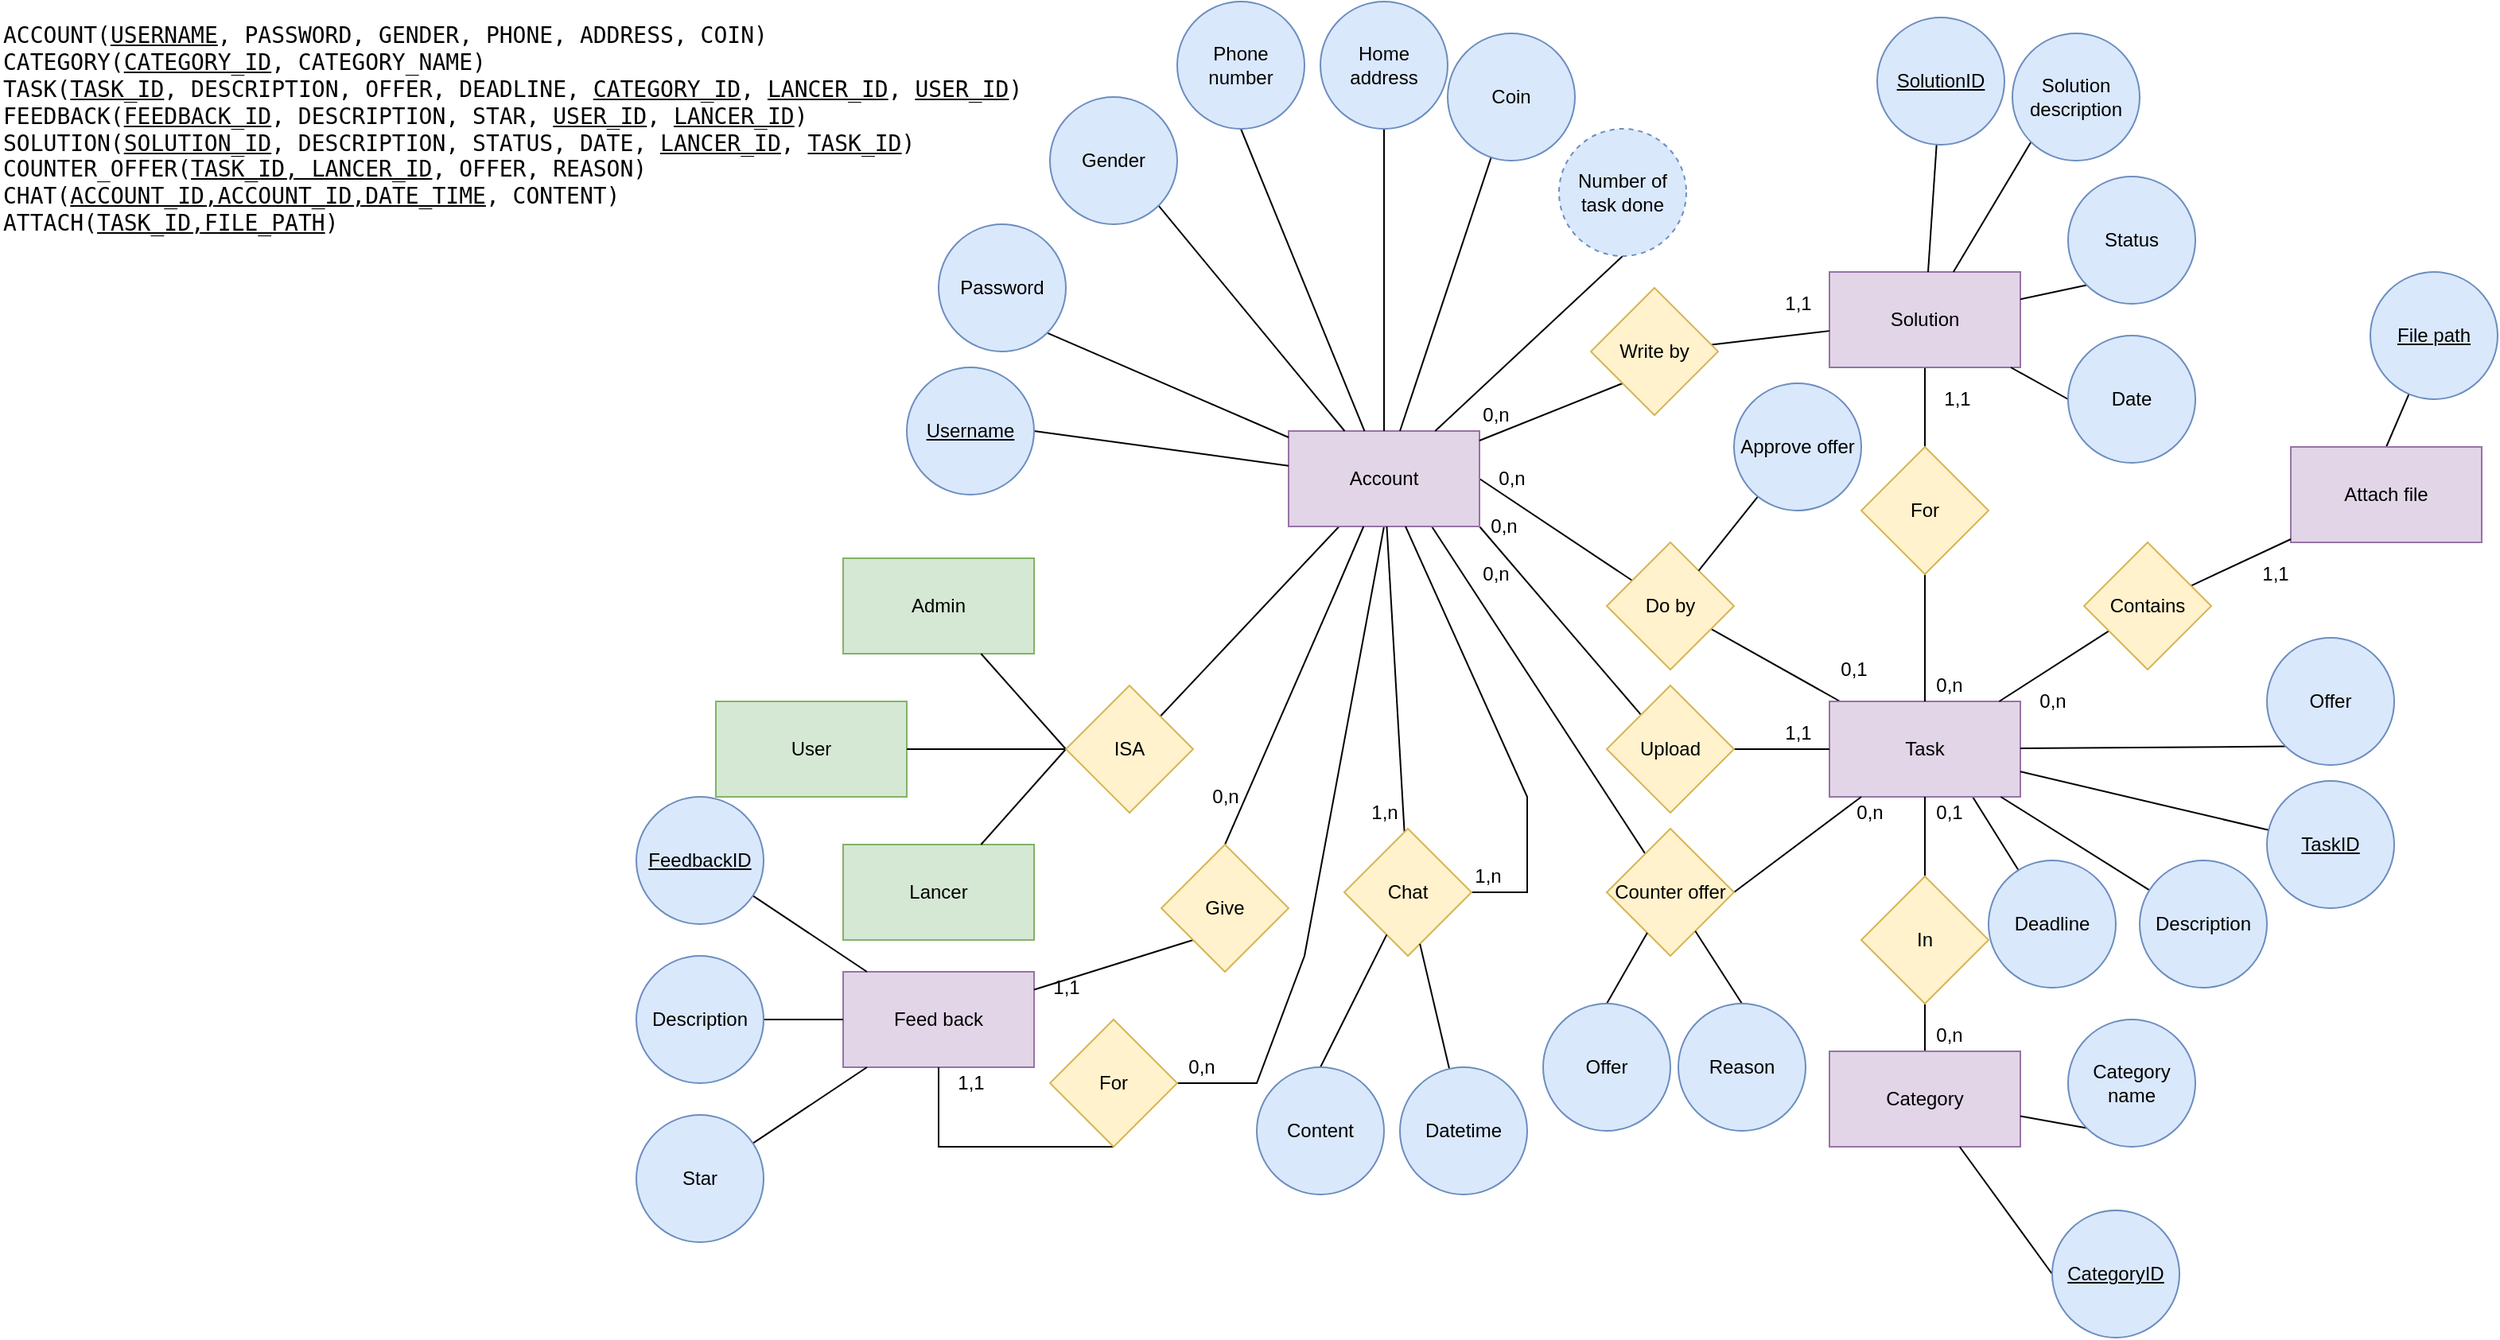 <mxfile version="13.5.1" type="device"><diagram id="R2lEEEUBdFMjLlhIrx00" name="Page-1"><mxGraphModel dx="2898" dy="1184" grid="1" gridSize="10" guides="1" tooltips="1" connect="1" arrows="1" fold="1" page="1" pageScale="1" pageWidth="850" pageHeight="1100" math="0" shadow="0" extFonts="Permanent Marker^https://fonts.googleapis.com/css?family=Permanent+Marker"><root><mxCell id="0"/><mxCell id="1" parent="0"/><mxCell id="bwsTUodTvdUp8kqjwRut-2" value="User" style="rounded=0;whiteSpace=wrap;html=1;fillColor=#d5e8d4;strokeColor=#82b366;" vertex="1" parent="1"><mxGeometry x="-350" y="560" width="120" height="60" as="geometry"/></mxCell><mxCell id="bwsTUodTvdUp8kqjwRut-3" value="Admin" style="rounded=0;whiteSpace=wrap;html=1;fillColor=#d5e8d4;strokeColor=#82b366;" vertex="1" parent="1"><mxGeometry x="-270" y="470" width="120" height="60" as="geometry"/></mxCell><mxCell id="bwsTUodTvdUp8kqjwRut-17" style="edgeStyle=none;rounded=0;orthogonalLoop=1;jettySize=auto;html=1;endArrow=none;endFill=0;" edge="1" parent="1" source="bwsTUodTvdUp8kqjwRut-4" target="bwsTUodTvdUp8kqjwRut-6"><mxGeometry relative="1" as="geometry"/></mxCell><mxCell id="bwsTUodTvdUp8kqjwRut-29" style="edgeStyle=none;rounded=0;orthogonalLoop=1;jettySize=auto;html=1;exitX=1;exitY=0.5;exitDx=0;exitDy=0;endArrow=none;endFill=0;" edge="1" parent="1" source="bwsTUodTvdUp8kqjwRut-4" target="bwsTUodTvdUp8kqjwRut-28"><mxGeometry relative="1" as="geometry"/></mxCell><mxCell id="bwsTUodTvdUp8kqjwRut-49" style="edgeStyle=none;rounded=0;orthogonalLoop=1;jettySize=auto;html=1;exitX=1;exitY=1;exitDx=0;exitDy=0;endArrow=none;endFill=0;" edge="1" parent="1" source="bwsTUodTvdUp8kqjwRut-4" target="bwsTUodTvdUp8kqjwRut-48"><mxGeometry relative="1" as="geometry"/></mxCell><mxCell id="bwsTUodTvdUp8kqjwRut-114" style="edgeStyle=none;rounded=0;orthogonalLoop=1;jettySize=auto;html=1;exitX=0.75;exitY=1;exitDx=0;exitDy=0;endArrow=none;endFill=0;" edge="1" parent="1" source="bwsTUodTvdUp8kqjwRut-4" target="bwsTUodTvdUp8kqjwRut-51"><mxGeometry relative="1" as="geometry"/></mxCell><mxCell id="bwsTUodTvdUp8kqjwRut-120" style="edgeStyle=none;rounded=0;orthogonalLoop=1;jettySize=auto;html=1;exitX=0.5;exitY=1;exitDx=0;exitDy=0;endArrow=none;endFill=0;" edge="1" parent="1" source="bwsTUodTvdUp8kqjwRut-4" target="bwsTUodTvdUp8kqjwRut-89"><mxGeometry relative="1" as="geometry"><Array as="points"><mxPoint x="20" y="720"/><mxPoint x="-10" y="800"/></Array></mxGeometry></mxCell><mxCell id="bwsTUodTvdUp8kqjwRut-4" value="Account" style="rounded=0;whiteSpace=wrap;html=1;fillColor=#e1d5e7;strokeColor=#9673a6;" vertex="1" parent="1"><mxGeometry x="10" y="390" width="120" height="60" as="geometry"/></mxCell><mxCell id="bwsTUodTvdUp8kqjwRut-5" value="Lancer" style="rounded=0;whiteSpace=wrap;html=1;fillColor=#d5e8d4;strokeColor=#82b366;" vertex="1" parent="1"><mxGeometry x="-270" y="650" width="120" height="60" as="geometry"/></mxCell><mxCell id="bwsTUodTvdUp8kqjwRut-34" style="edgeStyle=none;rounded=0;orthogonalLoop=1;jettySize=auto;html=1;exitX=0;exitY=0.5;exitDx=0;exitDy=0;endArrow=none;endFill=0;" edge="1" parent="1" source="bwsTUodTvdUp8kqjwRut-6" target="bwsTUodTvdUp8kqjwRut-3"><mxGeometry relative="1" as="geometry"/></mxCell><mxCell id="bwsTUodTvdUp8kqjwRut-35" style="edgeStyle=none;rounded=0;orthogonalLoop=1;jettySize=auto;html=1;exitX=0;exitY=0.5;exitDx=0;exitDy=0;endArrow=none;endFill=0;" edge="1" parent="1" source="bwsTUodTvdUp8kqjwRut-6" target="bwsTUodTvdUp8kqjwRut-2"><mxGeometry relative="1" as="geometry"/></mxCell><mxCell id="bwsTUodTvdUp8kqjwRut-36" style="edgeStyle=none;rounded=0;orthogonalLoop=1;jettySize=auto;html=1;exitX=0;exitY=0.5;exitDx=0;exitDy=0;endArrow=none;endFill=0;" edge="1" parent="1" source="bwsTUodTvdUp8kqjwRut-6" target="bwsTUodTvdUp8kqjwRut-5"><mxGeometry relative="1" as="geometry"/></mxCell><mxCell id="bwsTUodTvdUp8kqjwRut-6" value="ISA" style="rhombus;whiteSpace=wrap;html=1;fillColor=#fff2cc;strokeColor=#d6b656;" vertex="1" parent="1"><mxGeometry x="-130" y="550" width="80" height="80" as="geometry"/></mxCell><mxCell id="bwsTUodTvdUp8kqjwRut-113" style="edgeStyle=none;rounded=0;orthogonalLoop=1;jettySize=auto;html=1;exitX=1;exitY=0.5;exitDx=0;exitDy=0;endArrow=none;endFill=0;" edge="1" parent="1" source="bwsTUodTvdUp8kqjwRut-7" target="bwsTUodTvdUp8kqjwRut-4"><mxGeometry relative="1" as="geometry"/></mxCell><mxCell id="bwsTUodTvdUp8kqjwRut-7" value="Username" style="ellipse;whiteSpace=wrap;html=1;aspect=fixed;fontStyle=4;fillColor=#dae8fc;strokeColor=#6c8ebf;" vertex="1" parent="1"><mxGeometry x="-230" y="350" width="80" height="80" as="geometry"/></mxCell><mxCell id="bwsTUodTvdUp8kqjwRut-13" style="edgeStyle=none;rounded=0;orthogonalLoop=1;jettySize=auto;html=1;exitX=1;exitY=1;exitDx=0;exitDy=0;endArrow=none;endFill=0;" edge="1" parent="1" source="bwsTUodTvdUp8kqjwRut-8" target="bwsTUodTvdUp8kqjwRut-4"><mxGeometry relative="1" as="geometry"/></mxCell><mxCell id="bwsTUodTvdUp8kqjwRut-8" value="Password" style="ellipse;whiteSpace=wrap;html=1;aspect=fixed;fillColor=#dae8fc;strokeColor=#6c8ebf;" vertex="1" parent="1"><mxGeometry x="-210" y="260" width="80" height="80" as="geometry"/></mxCell><mxCell id="bwsTUodTvdUp8kqjwRut-125" style="edgeStyle=none;rounded=0;orthogonalLoop=1;jettySize=auto;html=1;exitX=0.5;exitY=0;exitDx=0;exitDy=0;endArrow=none;endFill=0;" edge="1" parent="1" source="bwsTUodTvdUp8kqjwRut-9" target="bwsTUodTvdUp8kqjwRut-4"><mxGeometry relative="1" as="geometry"/></mxCell><mxCell id="bwsTUodTvdUp8kqjwRut-9" value="Phone number" style="ellipse;whiteSpace=wrap;html=1;aspect=fixed;direction=west;fillColor=#dae8fc;strokeColor=#6c8ebf;" vertex="1" parent="1"><mxGeometry x="-60" y="120" width="80" height="80" as="geometry"/></mxCell><mxCell id="bwsTUodTvdUp8kqjwRut-112" style="edgeStyle=none;rounded=0;orthogonalLoop=1;jettySize=auto;html=1;exitX=0.5;exitY=1;exitDx=0;exitDy=0;endArrow=none;endFill=0;" edge="1" parent="1" source="bwsTUodTvdUp8kqjwRut-10" target="bwsTUodTvdUp8kqjwRut-4"><mxGeometry relative="1" as="geometry"/></mxCell><mxCell id="bwsTUodTvdUp8kqjwRut-10" value="Home address" style="ellipse;whiteSpace=wrap;html=1;aspect=fixed;fillColor=#dae8fc;strokeColor=#6c8ebf;" vertex="1" parent="1"><mxGeometry x="30" y="120" width="80" height="80" as="geometry"/></mxCell><mxCell id="bwsTUodTvdUp8kqjwRut-72" style="edgeStyle=none;rounded=0;orthogonalLoop=1;jettySize=auto;html=1;exitX=1;exitY=1;exitDx=0;exitDy=0;endArrow=none;endFill=0;" edge="1" parent="1" source="bwsTUodTvdUp8kqjwRut-11" target="bwsTUodTvdUp8kqjwRut-4"><mxGeometry relative="1" as="geometry"/></mxCell><mxCell id="bwsTUodTvdUp8kqjwRut-11" value="Gender" style="ellipse;whiteSpace=wrap;html=1;aspect=fixed;fillColor=#dae8fc;strokeColor=#6c8ebf;" vertex="1" parent="1"><mxGeometry x="-140" y="180" width="80" height="80" as="geometry"/></mxCell><mxCell id="bwsTUodTvdUp8kqjwRut-126" style="edgeStyle=none;rounded=0;orthogonalLoop=1;jettySize=auto;html=1;exitX=0.75;exitY=1;exitDx=0;exitDy=0;endArrow=none;endFill=0;" edge="1" parent="1" source="bwsTUodTvdUp8kqjwRut-26" target="bwsTUodTvdUp8kqjwRut-39"><mxGeometry relative="1" as="geometry"/></mxCell><mxCell id="bwsTUodTvdUp8kqjwRut-144" style="edgeStyle=none;rounded=0;orthogonalLoop=1;jettySize=auto;html=1;endArrow=none;endFill=0;" edge="1" parent="1" source="bwsTUodTvdUp8kqjwRut-26" target="bwsTUodTvdUp8kqjwRut-28"><mxGeometry relative="1" as="geometry"/></mxCell><mxCell id="bwsTUodTvdUp8kqjwRut-26" value="Task" style="rounded=0;whiteSpace=wrap;html=1;fillColor=#e1d5e7;strokeColor=#9673a6;" vertex="1" parent="1"><mxGeometry x="350" y="560" width="120" height="60" as="geometry"/></mxCell><mxCell id="bwsTUodTvdUp8kqjwRut-28" value="Do by" style="rhombus;whiteSpace=wrap;html=1;fillColor=#fff2cc;strokeColor=#d6b656;" vertex="1" parent="1"><mxGeometry x="210" y="460" width="80" height="80" as="geometry"/></mxCell><mxCell id="bwsTUodTvdUp8kqjwRut-43" style="edgeStyle=none;rounded=0;orthogonalLoop=1;jettySize=auto;html=1;exitX=0.5;exitY=1;exitDx=0;exitDy=0;endArrow=none;endFill=0;" edge="1" parent="1" source="bwsTUodTvdUp8kqjwRut-31" target="bwsTUodTvdUp8kqjwRut-41"><mxGeometry relative="1" as="geometry"/></mxCell><mxCell id="bwsTUodTvdUp8kqjwRut-100" style="edgeStyle=none;rounded=0;orthogonalLoop=1;jettySize=auto;html=1;exitX=0.5;exitY=0;exitDx=0;exitDy=0;endArrow=none;endFill=0;" edge="1" parent="1" source="bwsTUodTvdUp8kqjwRut-31" target="bwsTUodTvdUp8kqjwRut-26"><mxGeometry relative="1" as="geometry"/></mxCell><mxCell id="bwsTUodTvdUp8kqjwRut-31" value="In" style="rhombus;whiteSpace=wrap;html=1;fillColor=#fff2cc;strokeColor=#d6b656;" vertex="1" parent="1"><mxGeometry x="370" y="670" width="80" height="80" as="geometry"/></mxCell><mxCell id="bwsTUodTvdUp8kqjwRut-180" style="edgeStyle=none;rounded=0;orthogonalLoop=1;jettySize=auto;html=1;endArrow=none;endFill=0;" edge="1" parent="1" source="bwsTUodTvdUp8kqjwRut-33" target="bwsTUodTvdUp8kqjwRut-26"><mxGeometry relative="1" as="geometry"/></mxCell><mxCell id="bwsTUodTvdUp8kqjwRut-33" value="Description" style="ellipse;whiteSpace=wrap;html=1;aspect=fixed;fillColor=#dae8fc;strokeColor=#6c8ebf;" vertex="1" parent="1"><mxGeometry x="545" y="660" width="80" height="80" as="geometry"/></mxCell><mxCell id="bwsTUodTvdUp8kqjwRut-39" value="Deadline" style="ellipse;whiteSpace=wrap;html=1;aspect=fixed;fillColor=#dae8fc;strokeColor=#6c8ebf;" vertex="1" parent="1"><mxGeometry x="450" y="660" width="80" height="80" as="geometry"/></mxCell><mxCell id="bwsTUodTvdUp8kqjwRut-41" value="Category" style="rounded=0;whiteSpace=wrap;html=1;fillColor=#e1d5e7;strokeColor=#9673a6;" vertex="1" parent="1"><mxGeometry x="350" y="780" width="120" height="60" as="geometry"/></mxCell><mxCell id="bwsTUodTvdUp8kqjwRut-179" style="edgeStyle=none;rounded=0;orthogonalLoop=1;jettySize=auto;html=1;endArrow=none;endFill=0;" edge="1" parent="1" source="bwsTUodTvdUp8kqjwRut-44" target="bwsTUodTvdUp8kqjwRut-26"><mxGeometry relative="1" as="geometry"/></mxCell><mxCell id="bwsTUodTvdUp8kqjwRut-44" value="TaskID" style="ellipse;whiteSpace=wrap;html=1;aspect=fixed;fontStyle=4;fillColor=#dae8fc;strokeColor=#6c8ebf;" vertex="1" parent="1"><mxGeometry x="625" y="610" width="80" height="80" as="geometry"/></mxCell><mxCell id="bwsTUodTvdUp8kqjwRut-135" style="edgeStyle=none;rounded=0;orthogonalLoop=1;jettySize=auto;html=1;endArrow=none;endFill=0;" edge="1" parent="1" source="bwsTUodTvdUp8kqjwRut-46" target="bwsTUodTvdUp8kqjwRut-4"><mxGeometry relative="1" as="geometry"/></mxCell><mxCell id="bwsTUodTvdUp8kqjwRut-46" value="Coin" style="ellipse;whiteSpace=wrap;html=1;aspect=fixed;fillColor=#dae8fc;strokeColor=#6c8ebf;" vertex="1" parent="1"><mxGeometry x="110" y="140" width="80" height="80" as="geometry"/></mxCell><mxCell id="bwsTUodTvdUp8kqjwRut-50" style="edgeStyle=none;rounded=0;orthogonalLoop=1;jettySize=auto;html=1;exitX=1;exitY=0.5;exitDx=0;exitDy=0;endArrow=none;endFill=0;" edge="1" parent="1" source="bwsTUodTvdUp8kqjwRut-48" target="bwsTUodTvdUp8kqjwRut-26"><mxGeometry relative="1" as="geometry"/></mxCell><mxCell id="bwsTUodTvdUp8kqjwRut-48" value="Upload" style="rhombus;whiteSpace=wrap;html=1;fillColor=#fff2cc;strokeColor=#d6b656;" vertex="1" parent="1"><mxGeometry x="210" y="550" width="80" height="80" as="geometry"/></mxCell><mxCell id="bwsTUodTvdUp8kqjwRut-52" style="edgeStyle=none;rounded=0;orthogonalLoop=1;jettySize=auto;html=1;exitX=1;exitY=0.5;exitDx=0;exitDy=0;endArrow=none;endFill=0;" edge="1" parent="1" source="bwsTUodTvdUp8kqjwRut-51" target="bwsTUodTvdUp8kqjwRut-26"><mxGeometry relative="1" as="geometry"/></mxCell><mxCell id="bwsTUodTvdUp8kqjwRut-51" value="Counter offer" style="rhombus;whiteSpace=wrap;html=1;fillColor=#fff2cc;strokeColor=#d6b656;" vertex="1" parent="1"><mxGeometry x="210" y="640" width="80" height="80" as="geometry"/></mxCell><mxCell id="bwsTUodTvdUp8kqjwRut-58" style="edgeStyle=none;rounded=0;orthogonalLoop=1;jettySize=auto;html=1;exitX=0;exitY=0.5;exitDx=0;exitDy=0;endArrow=none;endFill=0;" edge="1" parent="1" source="bwsTUodTvdUp8kqjwRut-55" target="bwsTUodTvdUp8kqjwRut-41"><mxGeometry relative="1" as="geometry"/></mxCell><mxCell id="bwsTUodTvdUp8kqjwRut-55" value="CategoryID" style="ellipse;whiteSpace=wrap;html=1;aspect=fixed;fillColor=#dae8fc;strokeColor=#6c8ebf;fontStyle=4" vertex="1" parent="1"><mxGeometry x="490" y="880" width="80" height="80" as="geometry"/></mxCell><mxCell id="bwsTUodTvdUp8kqjwRut-57" style="edgeStyle=none;rounded=0;orthogonalLoop=1;jettySize=auto;html=1;exitX=0;exitY=1;exitDx=0;exitDy=0;endArrow=none;endFill=0;" edge="1" parent="1" source="bwsTUodTvdUp8kqjwRut-56" target="bwsTUodTvdUp8kqjwRut-41"><mxGeometry relative="1" as="geometry"/></mxCell><mxCell id="bwsTUodTvdUp8kqjwRut-56" value="Category name" style="ellipse;whiteSpace=wrap;html=1;aspect=fixed;fillColor=#dae8fc;strokeColor=#6c8ebf;" vertex="1" parent="1"><mxGeometry x="500" y="760" width="80" height="80" as="geometry"/></mxCell><mxCell id="bwsTUodTvdUp8kqjwRut-115" style="edgeStyle=none;rounded=0;orthogonalLoop=1;jettySize=auto;html=1;exitX=0.5;exitY=0;exitDx=0;exitDy=0;endArrow=none;endFill=0;" edge="1" parent="1" source="bwsTUodTvdUp8kqjwRut-64" target="bwsTUodTvdUp8kqjwRut-51"><mxGeometry relative="1" as="geometry"/></mxCell><mxCell id="bwsTUodTvdUp8kqjwRut-64" value="Offer" style="ellipse;whiteSpace=wrap;html=1;aspect=fixed;fontStyle=0;fillColor=#dae8fc;strokeColor=#6c8ebf;" vertex="1" parent="1"><mxGeometry x="170" y="750" width="80" height="80" as="geometry"/></mxCell><mxCell id="bwsTUodTvdUp8kqjwRut-103" style="edgeStyle=none;rounded=0;orthogonalLoop=1;jettySize=auto;html=1;exitX=0;exitY=1;exitDx=0;exitDy=0;endArrow=none;endFill=0;" edge="1" parent="1" source="bwsTUodTvdUp8kqjwRut-65" target="bwsTUodTvdUp8kqjwRut-26"><mxGeometry relative="1" as="geometry"/></mxCell><mxCell id="bwsTUodTvdUp8kqjwRut-65" value="Offer" style="ellipse;whiteSpace=wrap;html=1;aspect=fixed;fontStyle=0;fillColor=#dae8fc;strokeColor=#6c8ebf;" vertex="1" parent="1"><mxGeometry x="625" y="520" width="80" height="80" as="geometry"/></mxCell><mxCell id="bwsTUodTvdUp8kqjwRut-127" style="edgeStyle=none;rounded=0;orthogonalLoop=1;jettySize=auto;html=1;exitX=0.5;exitY=0;exitDx=0;exitDy=0;endArrow=none;endFill=0;" edge="1" parent="1" source="bwsTUodTvdUp8kqjwRut-68" target="bwsTUodTvdUp8kqjwRut-51"><mxGeometry relative="1" as="geometry"/></mxCell><mxCell id="bwsTUodTvdUp8kqjwRut-68" value="Reason" style="ellipse;whiteSpace=wrap;html=1;aspect=fixed;fontStyle=0;fillColor=#dae8fc;strokeColor=#6c8ebf;" vertex="1" parent="1"><mxGeometry x="255" y="750" width="80" height="80" as="geometry"/></mxCell><mxCell id="bwsTUodTvdUp8kqjwRut-75" style="edgeStyle=none;rounded=0;orthogonalLoop=1;jettySize=auto;html=1;exitX=0.5;exitY=1;exitDx=0;exitDy=0;endArrow=none;endFill=0;" edge="1" parent="1" source="bwsTUodTvdUp8kqjwRut-71" target="bwsTUodTvdUp8kqjwRut-74"><mxGeometry relative="1" as="geometry"/></mxCell><mxCell id="bwsTUodTvdUp8kqjwRut-71" value="Solution" style="rounded=0;whiteSpace=wrap;html=1;fillColor=#e1d5e7;strokeColor=#9673a6;" vertex="1" parent="1"><mxGeometry x="350" y="290" width="120" height="60" as="geometry"/></mxCell><mxCell id="bwsTUodTvdUp8kqjwRut-78" style="edgeStyle=none;rounded=0;orthogonalLoop=1;jettySize=auto;html=1;exitX=0;exitY=1;exitDx=0;exitDy=0;endArrow=none;endFill=0;" edge="1" parent="1" source="bwsTUodTvdUp8kqjwRut-73" target="bwsTUodTvdUp8kqjwRut-4"><mxGeometry relative="1" as="geometry"/></mxCell><mxCell id="bwsTUodTvdUp8kqjwRut-106" value="" style="edgeStyle=none;rounded=0;orthogonalLoop=1;jettySize=auto;html=1;endArrow=none;endFill=0;" edge="1" parent="1" source="bwsTUodTvdUp8kqjwRut-73" target="bwsTUodTvdUp8kqjwRut-71"><mxGeometry relative="1" as="geometry"/></mxCell><mxCell id="bwsTUodTvdUp8kqjwRut-73" value="Write by" style="rhombus;whiteSpace=wrap;html=1;fillColor=#fff2cc;strokeColor=#d6b656;" vertex="1" parent="1"><mxGeometry x="200" y="300" width="80" height="80" as="geometry"/></mxCell><mxCell id="bwsTUodTvdUp8kqjwRut-104" style="edgeStyle=none;rounded=0;orthogonalLoop=1;jettySize=auto;html=1;endArrow=none;endFill=0;" edge="1" parent="1" source="bwsTUodTvdUp8kqjwRut-74" target="bwsTUodTvdUp8kqjwRut-26"><mxGeometry relative="1" as="geometry"/></mxCell><mxCell id="bwsTUodTvdUp8kqjwRut-74" value="For" style="rhombus;whiteSpace=wrap;html=1;fillColor=#fff2cc;strokeColor=#d6b656;" vertex="1" parent="1"><mxGeometry x="370" y="400" width="80" height="80" as="geometry"/></mxCell><mxCell id="bwsTUodTvdUp8kqjwRut-110" style="edgeStyle=none;rounded=0;orthogonalLoop=1;jettySize=auto;html=1;exitX=0;exitY=1;exitDx=0;exitDy=0;endArrow=none;endFill=0;" edge="1" parent="1" source="bwsTUodTvdUp8kqjwRut-79" target="bwsTUodTvdUp8kqjwRut-71"><mxGeometry relative="1" as="geometry"/></mxCell><mxCell id="bwsTUodTvdUp8kqjwRut-79" value="Solution description" style="ellipse;whiteSpace=wrap;html=1;aspect=fixed;fontStyle=0;fillColor=#dae8fc;strokeColor=#6c8ebf;" vertex="1" parent="1"><mxGeometry x="465" y="140" width="80" height="80" as="geometry"/></mxCell><mxCell id="bwsTUodTvdUp8kqjwRut-109" style="edgeStyle=none;rounded=0;orthogonalLoop=1;jettySize=auto;html=1;exitX=0;exitY=1;exitDx=0;exitDy=0;endArrow=none;endFill=0;" edge="1" parent="1" source="bwsTUodTvdUp8kqjwRut-80" target="bwsTUodTvdUp8kqjwRut-71"><mxGeometry relative="1" as="geometry"/></mxCell><mxCell id="bwsTUodTvdUp8kqjwRut-80" value="Status" style="ellipse;whiteSpace=wrap;html=1;aspect=fixed;fontStyle=0;fillColor=#dae8fc;strokeColor=#6c8ebf;" vertex="1" parent="1"><mxGeometry x="500" y="230" width="80" height="80" as="geometry"/></mxCell><mxCell id="bwsTUodTvdUp8kqjwRut-107" style="edgeStyle=none;rounded=0;orthogonalLoop=1;jettySize=auto;html=1;exitX=0;exitY=0.5;exitDx=0;exitDy=0;endArrow=none;endFill=0;" edge="1" parent="1" source="bwsTUodTvdUp8kqjwRut-83" target="bwsTUodTvdUp8kqjwRut-71"><mxGeometry relative="1" as="geometry"/></mxCell><mxCell id="bwsTUodTvdUp8kqjwRut-83" value="Date" style="ellipse;whiteSpace=wrap;html=1;aspect=fixed;fontStyle=0;fillColor=#dae8fc;strokeColor=#6c8ebf;" vertex="1" parent="1"><mxGeometry x="500" y="330" width="80" height="80" as="geometry"/></mxCell><mxCell id="bwsTUodTvdUp8kqjwRut-140" style="edgeStyle=none;rounded=0;orthogonalLoop=1;jettySize=auto;html=1;endArrow=none;endFill=0;" edge="1" parent="1" source="bwsTUodTvdUp8kqjwRut-85" target="bwsTUodTvdUp8kqjwRut-28"><mxGeometry relative="1" as="geometry"/></mxCell><mxCell id="bwsTUodTvdUp8kqjwRut-85" value="Approve offer" style="ellipse;whiteSpace=wrap;html=1;aspect=fixed;fontStyle=0;fillColor=#dae8fc;strokeColor=#6c8ebf;" vertex="1" parent="1"><mxGeometry x="290" y="360" width="80" height="80" as="geometry"/></mxCell><mxCell id="bwsTUodTvdUp8kqjwRut-87" value="Feed back" style="rounded=0;whiteSpace=wrap;html=1;fillColor=#e1d5e7;strokeColor=#9673a6;" vertex="1" parent="1"><mxGeometry x="-270" y="730" width="120" height="60" as="geometry"/></mxCell><mxCell id="bwsTUodTvdUp8kqjwRut-124" style="edgeStyle=none;rounded=0;orthogonalLoop=1;jettySize=auto;html=1;exitX=0.5;exitY=0;exitDx=0;exitDy=0;endArrow=none;endFill=0;" edge="1" parent="1" source="bwsTUodTvdUp8kqjwRut-88" target="bwsTUodTvdUp8kqjwRut-4"><mxGeometry relative="1" as="geometry"><Array as="points"><mxPoint x="40" y="490"/></Array></mxGeometry></mxCell><mxCell id="bwsTUodTvdUp8kqjwRut-134" style="edgeStyle=none;rounded=0;orthogonalLoop=1;jettySize=auto;html=1;exitX=0;exitY=1;exitDx=0;exitDy=0;endArrow=none;endFill=0;" edge="1" parent="1" source="bwsTUodTvdUp8kqjwRut-88" target="bwsTUodTvdUp8kqjwRut-87"><mxGeometry relative="1" as="geometry"/></mxCell><mxCell id="bwsTUodTvdUp8kqjwRut-88" value="Give" style="rhombus;whiteSpace=wrap;html=1;fillColor=#fff2cc;strokeColor=#d6b656;" vertex="1" parent="1"><mxGeometry x="-70" y="650" width="80" height="80" as="geometry"/></mxCell><mxCell id="bwsTUodTvdUp8kqjwRut-97" style="edgeStyle=none;rounded=0;orthogonalLoop=1;jettySize=auto;html=1;exitX=0.5;exitY=1;exitDx=0;exitDy=0;endArrow=none;endFill=0;" edge="1" parent="1" source="bwsTUodTvdUp8kqjwRut-89" target="bwsTUodTvdUp8kqjwRut-87"><mxGeometry relative="1" as="geometry"><Array as="points"><mxPoint x="-210" y="840"/></Array></mxGeometry></mxCell><mxCell id="bwsTUodTvdUp8kqjwRut-89" value="For" style="rhombus;whiteSpace=wrap;html=1;fillColor=#fff2cc;strokeColor=#d6b656;" vertex="1" parent="1"><mxGeometry x="-140" y="760" width="80" height="80" as="geometry"/></mxCell><mxCell id="bwsTUodTvdUp8kqjwRut-132" style="edgeStyle=none;rounded=0;orthogonalLoop=1;jettySize=auto;html=1;exitX=1;exitY=0.5;exitDx=0;exitDy=0;endArrow=none;endFill=0;" edge="1" parent="1" source="bwsTUodTvdUp8kqjwRut-90" target="bwsTUodTvdUp8kqjwRut-87"><mxGeometry relative="1" as="geometry"/></mxCell><mxCell id="bwsTUodTvdUp8kqjwRut-90" value="Description" style="ellipse;whiteSpace=wrap;html=1;aspect=fixed;fillColor=#dae8fc;strokeColor=#6c8ebf;" vertex="1" parent="1"><mxGeometry x="-400" y="720" width="80" height="80" as="geometry"/></mxCell><mxCell id="bwsTUodTvdUp8kqjwRut-133" value="" style="edgeStyle=none;rounded=0;orthogonalLoop=1;jettySize=auto;html=1;endArrow=none;endFill=0;" edge="1" parent="1" source="bwsTUodTvdUp8kqjwRut-91" target="bwsTUodTvdUp8kqjwRut-87"><mxGeometry relative="1" as="geometry"/></mxCell><mxCell id="bwsTUodTvdUp8kqjwRut-91" value="Star" style="ellipse;whiteSpace=wrap;html=1;aspect=fixed;fillColor=#dae8fc;strokeColor=#6c8ebf;" vertex="1" parent="1"><mxGeometry x="-400" y="820" width="80" height="80" as="geometry"/></mxCell><mxCell id="bwsTUodTvdUp8kqjwRut-93" style="edgeStyle=none;rounded=0;orthogonalLoop=1;jettySize=auto;html=1;exitX=0.5;exitY=1;exitDx=0;exitDy=0;endArrow=none;endFill=0;" edge="1" parent="1" source="bwsTUodTvdUp8kqjwRut-92" target="bwsTUodTvdUp8kqjwRut-4"><mxGeometry relative="1" as="geometry"/></mxCell><mxCell id="bwsTUodTvdUp8kqjwRut-92" value="Number of task done" style="ellipse;whiteSpace=wrap;html=1;aspect=fixed;fillColor=#dae8fc;strokeColor=#6c8ebf;dashed=1;" vertex="1" parent="1"><mxGeometry x="180" y="200" width="80" height="80" as="geometry"/></mxCell><mxCell id="bwsTUodTvdUp8kqjwRut-136" value="0,n" style="text;html=1;align=center;verticalAlign=middle;resizable=0;points=[];autosize=1;" vertex="1" parent="1"><mxGeometry x="125" y="370" width="30" height="20" as="geometry"/></mxCell><mxCell id="bwsTUodTvdUp8kqjwRut-137" value="1,1" style="text;html=1;align=center;verticalAlign=middle;resizable=0;points=[];autosize=1;" vertex="1" parent="1"><mxGeometry x="315" y="300" width="30" height="20" as="geometry"/></mxCell><mxCell id="bwsTUodTvdUp8kqjwRut-138" value="1,1" style="text;html=1;align=center;verticalAlign=middle;resizable=0;points=[];autosize=1;" vertex="1" parent="1"><mxGeometry x="415" y="360" width="30" height="20" as="geometry"/></mxCell><mxCell id="bwsTUodTvdUp8kqjwRut-139" value="0,n" style="text;html=1;align=center;verticalAlign=middle;resizable=0;points=[];autosize=1;" vertex="1" parent="1"><mxGeometry x="410" y="540" width="30" height="20" as="geometry"/></mxCell><mxCell id="bwsTUodTvdUp8kqjwRut-141" value="0,n" style="text;html=1;align=center;verticalAlign=middle;resizable=0;points=[];autosize=1;" vertex="1" parent="1"><mxGeometry x="135" y="410" width="30" height="20" as="geometry"/></mxCell><mxCell id="bwsTUodTvdUp8kqjwRut-142" value="0,1" style="text;html=1;align=center;verticalAlign=middle;resizable=0;points=[];autosize=1;" vertex="1" parent="1"><mxGeometry x="350" y="530" width="30" height="20" as="geometry"/></mxCell><mxCell id="bwsTUodTvdUp8kqjwRut-145" value="0,n" style="text;html=1;align=center;verticalAlign=middle;resizable=0;points=[];autosize=1;" vertex="1" parent="1"><mxGeometry x="130" y="440" width="30" height="20" as="geometry"/></mxCell><mxCell id="bwsTUodTvdUp8kqjwRut-146" value="1,1" style="text;html=1;align=center;verticalAlign=middle;resizable=0;points=[];autosize=1;" vertex="1" parent="1"><mxGeometry x="315" y="570" width="30" height="20" as="geometry"/></mxCell><mxCell id="bwsTUodTvdUp8kqjwRut-147" value="1,1" style="text;html=1;align=center;verticalAlign=middle;resizable=0;points=[];autosize=1;" vertex="1" parent="1"><mxGeometry x="-145" y="730" width="30" height="20" as="geometry"/></mxCell><mxCell id="bwsTUodTvdUp8kqjwRut-148" value="0,n" style="text;html=1;align=center;verticalAlign=middle;resizable=0;points=[];autosize=1;" vertex="1" parent="1"><mxGeometry x="-45" y="610" width="30" height="20" as="geometry"/></mxCell><mxCell id="bwsTUodTvdUp8kqjwRut-149" value="1,1" style="text;html=1;align=center;verticalAlign=middle;resizable=0;points=[];autosize=1;" vertex="1" parent="1"><mxGeometry x="-205" y="790" width="30" height="20" as="geometry"/></mxCell><mxCell id="bwsTUodTvdUp8kqjwRut-150" value="0,n" style="text;html=1;align=center;verticalAlign=middle;resizable=0;points=[];autosize=1;" vertex="1" parent="1"><mxGeometry x="-60" y="780" width="30" height="20" as="geometry"/></mxCell><mxCell id="bwsTUodTvdUp8kqjwRut-151" value="0,1" style="text;html=1;align=center;verticalAlign=middle;resizable=0;points=[];autosize=1;" vertex="1" parent="1"><mxGeometry x="410" y="620" width="30" height="20" as="geometry"/></mxCell><mxCell id="bwsTUodTvdUp8kqjwRut-153" value="0,n" style="text;html=1;align=center;verticalAlign=middle;resizable=0;points=[];autosize=1;" vertex="1" parent="1"><mxGeometry x="410" y="760" width="30" height="20" as="geometry"/></mxCell><mxCell id="bwsTUodTvdUp8kqjwRut-154" value="0,n" style="text;html=1;align=center;verticalAlign=middle;resizable=0;points=[];autosize=1;" vertex="1" parent="1"><mxGeometry x="360" y="620" width="30" height="20" as="geometry"/></mxCell><mxCell id="bwsTUodTvdUp8kqjwRut-155" value="0,n" style="text;html=1;align=center;verticalAlign=middle;resizable=0;points=[];autosize=1;" vertex="1" parent="1"><mxGeometry x="125" y="470" width="30" height="20" as="geometry"/></mxCell><mxCell id="bwsTUodTvdUp8kqjwRut-156" value="&lt;pre style=&quot;font-size: 14px&quot;&gt;&lt;font style=&quot;font-size: 14px&quot;&gt;ACCOUNT(&lt;u&gt;USERNAME&lt;/u&gt;, PASSWORD, GENDER, PHONE, ADDRESS, COIN)&lt;br&gt;&lt;/font&gt;&lt;font style=&quot;font-size: 14px&quot;&gt;CATEGORY(&lt;u&gt;CATEGORY_ID&lt;/u&gt;, CATEGORY_NAME)&lt;br&gt;&lt;/font&gt;&lt;font style=&quot;font-size: 14px&quot;&gt;TASK(&lt;u&gt;TASK_ID&lt;/u&gt;, DESCRIPTION, OFFER, DEADLINE, &lt;u&gt;CATEGORY_ID&lt;/u&gt;, &lt;u&gt;LANCER_ID&lt;/u&gt;, &lt;u&gt;USER_ID&lt;/u&gt;)&lt;br&gt;&lt;/font&gt;&lt;font style=&quot;font-size: 14px&quot;&gt;FEEDBACK(&lt;u&gt;FEEDBACK_ID&lt;/u&gt;, DESCRIPTION, STAR, &lt;u&gt;USER_ID&lt;/u&gt;, &lt;u&gt;LANCER_ID&lt;/u&gt;)&lt;br&gt;&lt;/font&gt;&lt;font style=&quot;font-size: 14px&quot;&gt;SOLUTION(&lt;u&gt;SOLUTION_ID&lt;/u&gt;, DESCRIPTION, STATUS, DATE, &lt;u&gt;LANCER_ID&lt;/u&gt;, &lt;u&gt;TASK_ID&lt;/u&gt;)&lt;br&gt;&lt;/font&gt;&lt;font style=&quot;font-size: 14px&quot;&gt;COUNTER_OFFER(&lt;u&gt;TASK_ID, LANCER_ID&lt;/u&gt;, OFFER, REASON)&lt;br&gt;&lt;/font&gt;CHAT(&lt;u&gt;ACCOUNT_ID,ACCOUNT_ID,DATE_TIME&lt;/u&gt;, CONTENT)&lt;br/&gt;ATTACH(&lt;u&gt;TASK_ID,FILE_PATH&lt;/u&gt;)&lt;/pre&gt;" style="text;html=1;align=left;verticalAlign=middle;resizable=0;points=[];autosize=1;" vertex="1" parent="1"><mxGeometry x="-800" y="130" width="650" height="140" as="geometry"/></mxCell><mxCell id="bwsTUodTvdUp8kqjwRut-158" style="edgeStyle=none;rounded=0;orthogonalLoop=1;jettySize=auto;html=1;endArrow=none;endFill=0;" edge="1" parent="1" source="bwsTUodTvdUp8kqjwRut-157" target="bwsTUodTvdUp8kqjwRut-71"><mxGeometry relative="1" as="geometry"/></mxCell><mxCell id="bwsTUodTvdUp8kqjwRut-157" value="SolutionID" style="ellipse;whiteSpace=wrap;html=1;aspect=fixed;fontStyle=4;fillColor=#dae8fc;strokeColor=#6c8ebf;" vertex="1" parent="1"><mxGeometry x="380" y="130" width="80" height="80" as="geometry"/></mxCell><mxCell id="bwsTUodTvdUp8kqjwRut-160" style="edgeStyle=none;rounded=0;orthogonalLoop=1;jettySize=auto;html=1;endArrow=none;endFill=0;" edge="1" parent="1" source="bwsTUodTvdUp8kqjwRut-159" target="bwsTUodTvdUp8kqjwRut-87"><mxGeometry relative="1" as="geometry"/></mxCell><mxCell id="bwsTUodTvdUp8kqjwRut-159" value="FeedbackID" style="ellipse;whiteSpace=wrap;html=1;aspect=fixed;fillColor=#dae8fc;strokeColor=#6c8ebf;fontStyle=4" vertex="1" parent="1"><mxGeometry x="-400" y="620" width="80" height="80" as="geometry"/></mxCell><mxCell id="bwsTUodTvdUp8kqjwRut-163" style="edgeStyle=none;rounded=0;orthogonalLoop=1;jettySize=auto;html=1;endArrow=none;endFill=0;" edge="1" parent="1" source="bwsTUodTvdUp8kqjwRut-162" target="bwsTUodTvdUp8kqjwRut-4"><mxGeometry relative="1" as="geometry"/></mxCell><mxCell id="bwsTUodTvdUp8kqjwRut-164" style="edgeStyle=none;rounded=0;orthogonalLoop=1;jettySize=auto;html=1;endArrow=none;endFill=0;" edge="1" parent="1" source="bwsTUodTvdUp8kqjwRut-162" target="bwsTUodTvdUp8kqjwRut-4"><mxGeometry relative="1" as="geometry"><Array as="points"><mxPoint x="160" y="680"/><mxPoint x="160" y="620"/></Array></mxGeometry></mxCell><mxCell id="bwsTUodTvdUp8kqjwRut-162" value="Chat" style="rhombus;whiteSpace=wrap;html=1;fillColor=#fff2cc;strokeColor=#d6b656;" vertex="1" parent="1"><mxGeometry x="45" y="640" width="80" height="80" as="geometry"/></mxCell><mxCell id="bwsTUodTvdUp8kqjwRut-168" style="edgeStyle=none;rounded=0;orthogonalLoop=1;jettySize=auto;html=1;exitX=0.5;exitY=0;exitDx=0;exitDy=0;endArrow=none;endFill=0;" edge="1" parent="1" source="bwsTUodTvdUp8kqjwRut-165" target="bwsTUodTvdUp8kqjwRut-162"><mxGeometry relative="1" as="geometry"/></mxCell><mxCell id="bwsTUodTvdUp8kqjwRut-165" value="Content" style="ellipse;whiteSpace=wrap;html=1;aspect=fixed;fontStyle=0;fillColor=#dae8fc;strokeColor=#6c8ebf;" vertex="1" parent="1"><mxGeometry x="-10" y="790" width="80" height="80" as="geometry"/></mxCell><mxCell id="bwsTUodTvdUp8kqjwRut-169" style="edgeStyle=none;rounded=0;orthogonalLoop=1;jettySize=auto;html=1;endArrow=none;endFill=0;" edge="1" parent="1" source="bwsTUodTvdUp8kqjwRut-166" target="bwsTUodTvdUp8kqjwRut-162"><mxGeometry relative="1" as="geometry"/></mxCell><mxCell id="bwsTUodTvdUp8kqjwRut-166" value="Datetime" style="ellipse;whiteSpace=wrap;html=1;aspect=fixed;fontStyle=0;fillColor=#dae8fc;strokeColor=#6c8ebf;" vertex="1" parent="1"><mxGeometry x="80" y="790" width="80" height="80" as="geometry"/></mxCell><mxCell id="bwsTUodTvdUp8kqjwRut-170" value="1,n" style="text;html=1;align=center;verticalAlign=middle;resizable=0;points=[];autosize=1;" vertex="1" parent="1"><mxGeometry x="55" y="620" width="30" height="20" as="geometry"/></mxCell><mxCell id="bwsTUodTvdUp8kqjwRut-171" value="1,n" style="text;html=1;align=center;verticalAlign=middle;resizable=0;points=[];autosize=1;" vertex="1" parent="1"><mxGeometry x="120" y="660" width="30" height="20" as="geometry"/></mxCell><mxCell id="bwsTUodTvdUp8kqjwRut-181" style="edgeStyle=none;rounded=0;orthogonalLoop=1;jettySize=auto;html=1;exitX=0.5;exitY=0;exitDx=0;exitDy=0;endArrow=none;endFill=0;" edge="1" parent="1" source="bwsTUodTvdUp8kqjwRut-172" target="bwsTUodTvdUp8kqjwRut-173"><mxGeometry relative="1" as="geometry"/></mxCell><mxCell id="bwsTUodTvdUp8kqjwRut-172" value="Attach file" style="rounded=0;whiteSpace=wrap;html=1;fillColor=#e1d5e7;strokeColor=#9673a6;" vertex="1" parent="1"><mxGeometry x="640" y="400" width="120" height="60" as="geometry"/></mxCell><mxCell id="bwsTUodTvdUp8kqjwRut-173" value="File path" style="ellipse;whiteSpace=wrap;html=1;aspect=fixed;fontStyle=4;fillColor=#dae8fc;strokeColor=#6c8ebf;" vertex="1" parent="1"><mxGeometry x="690" y="290" width="80" height="80" as="geometry"/></mxCell><mxCell id="bwsTUodTvdUp8kqjwRut-177" style="edgeStyle=none;rounded=0;orthogonalLoop=1;jettySize=auto;html=1;endArrow=none;endFill=0;" edge="1" parent="1" source="bwsTUodTvdUp8kqjwRut-176" target="bwsTUodTvdUp8kqjwRut-172"><mxGeometry relative="1" as="geometry"/></mxCell><mxCell id="bwsTUodTvdUp8kqjwRut-178" style="edgeStyle=none;rounded=0;orthogonalLoop=1;jettySize=auto;html=1;endArrow=none;endFill=0;" edge="1" parent="1" source="bwsTUodTvdUp8kqjwRut-176" target="bwsTUodTvdUp8kqjwRut-26"><mxGeometry relative="1" as="geometry"/></mxCell><mxCell id="bwsTUodTvdUp8kqjwRut-176" value="Contains" style="rhombus;whiteSpace=wrap;html=1;fillColor=#fff2cc;strokeColor=#d6b656;" vertex="1" parent="1"><mxGeometry x="510" y="460" width="80" height="80" as="geometry"/></mxCell><mxCell id="bwsTUodTvdUp8kqjwRut-183" value="1,1" style="text;html=1;align=center;verticalAlign=middle;resizable=0;points=[];autosize=1;" vertex="1" parent="1"><mxGeometry x="615" y="470" width="30" height="20" as="geometry"/></mxCell><mxCell id="bwsTUodTvdUp8kqjwRut-184" value="0,n" style="text;html=1;align=center;verticalAlign=middle;resizable=0;points=[];autosize=1;" vertex="1" parent="1"><mxGeometry x="475" y="550" width="30" height="20" as="geometry"/></mxCell></root></mxGraphModel></diagram></mxfile>